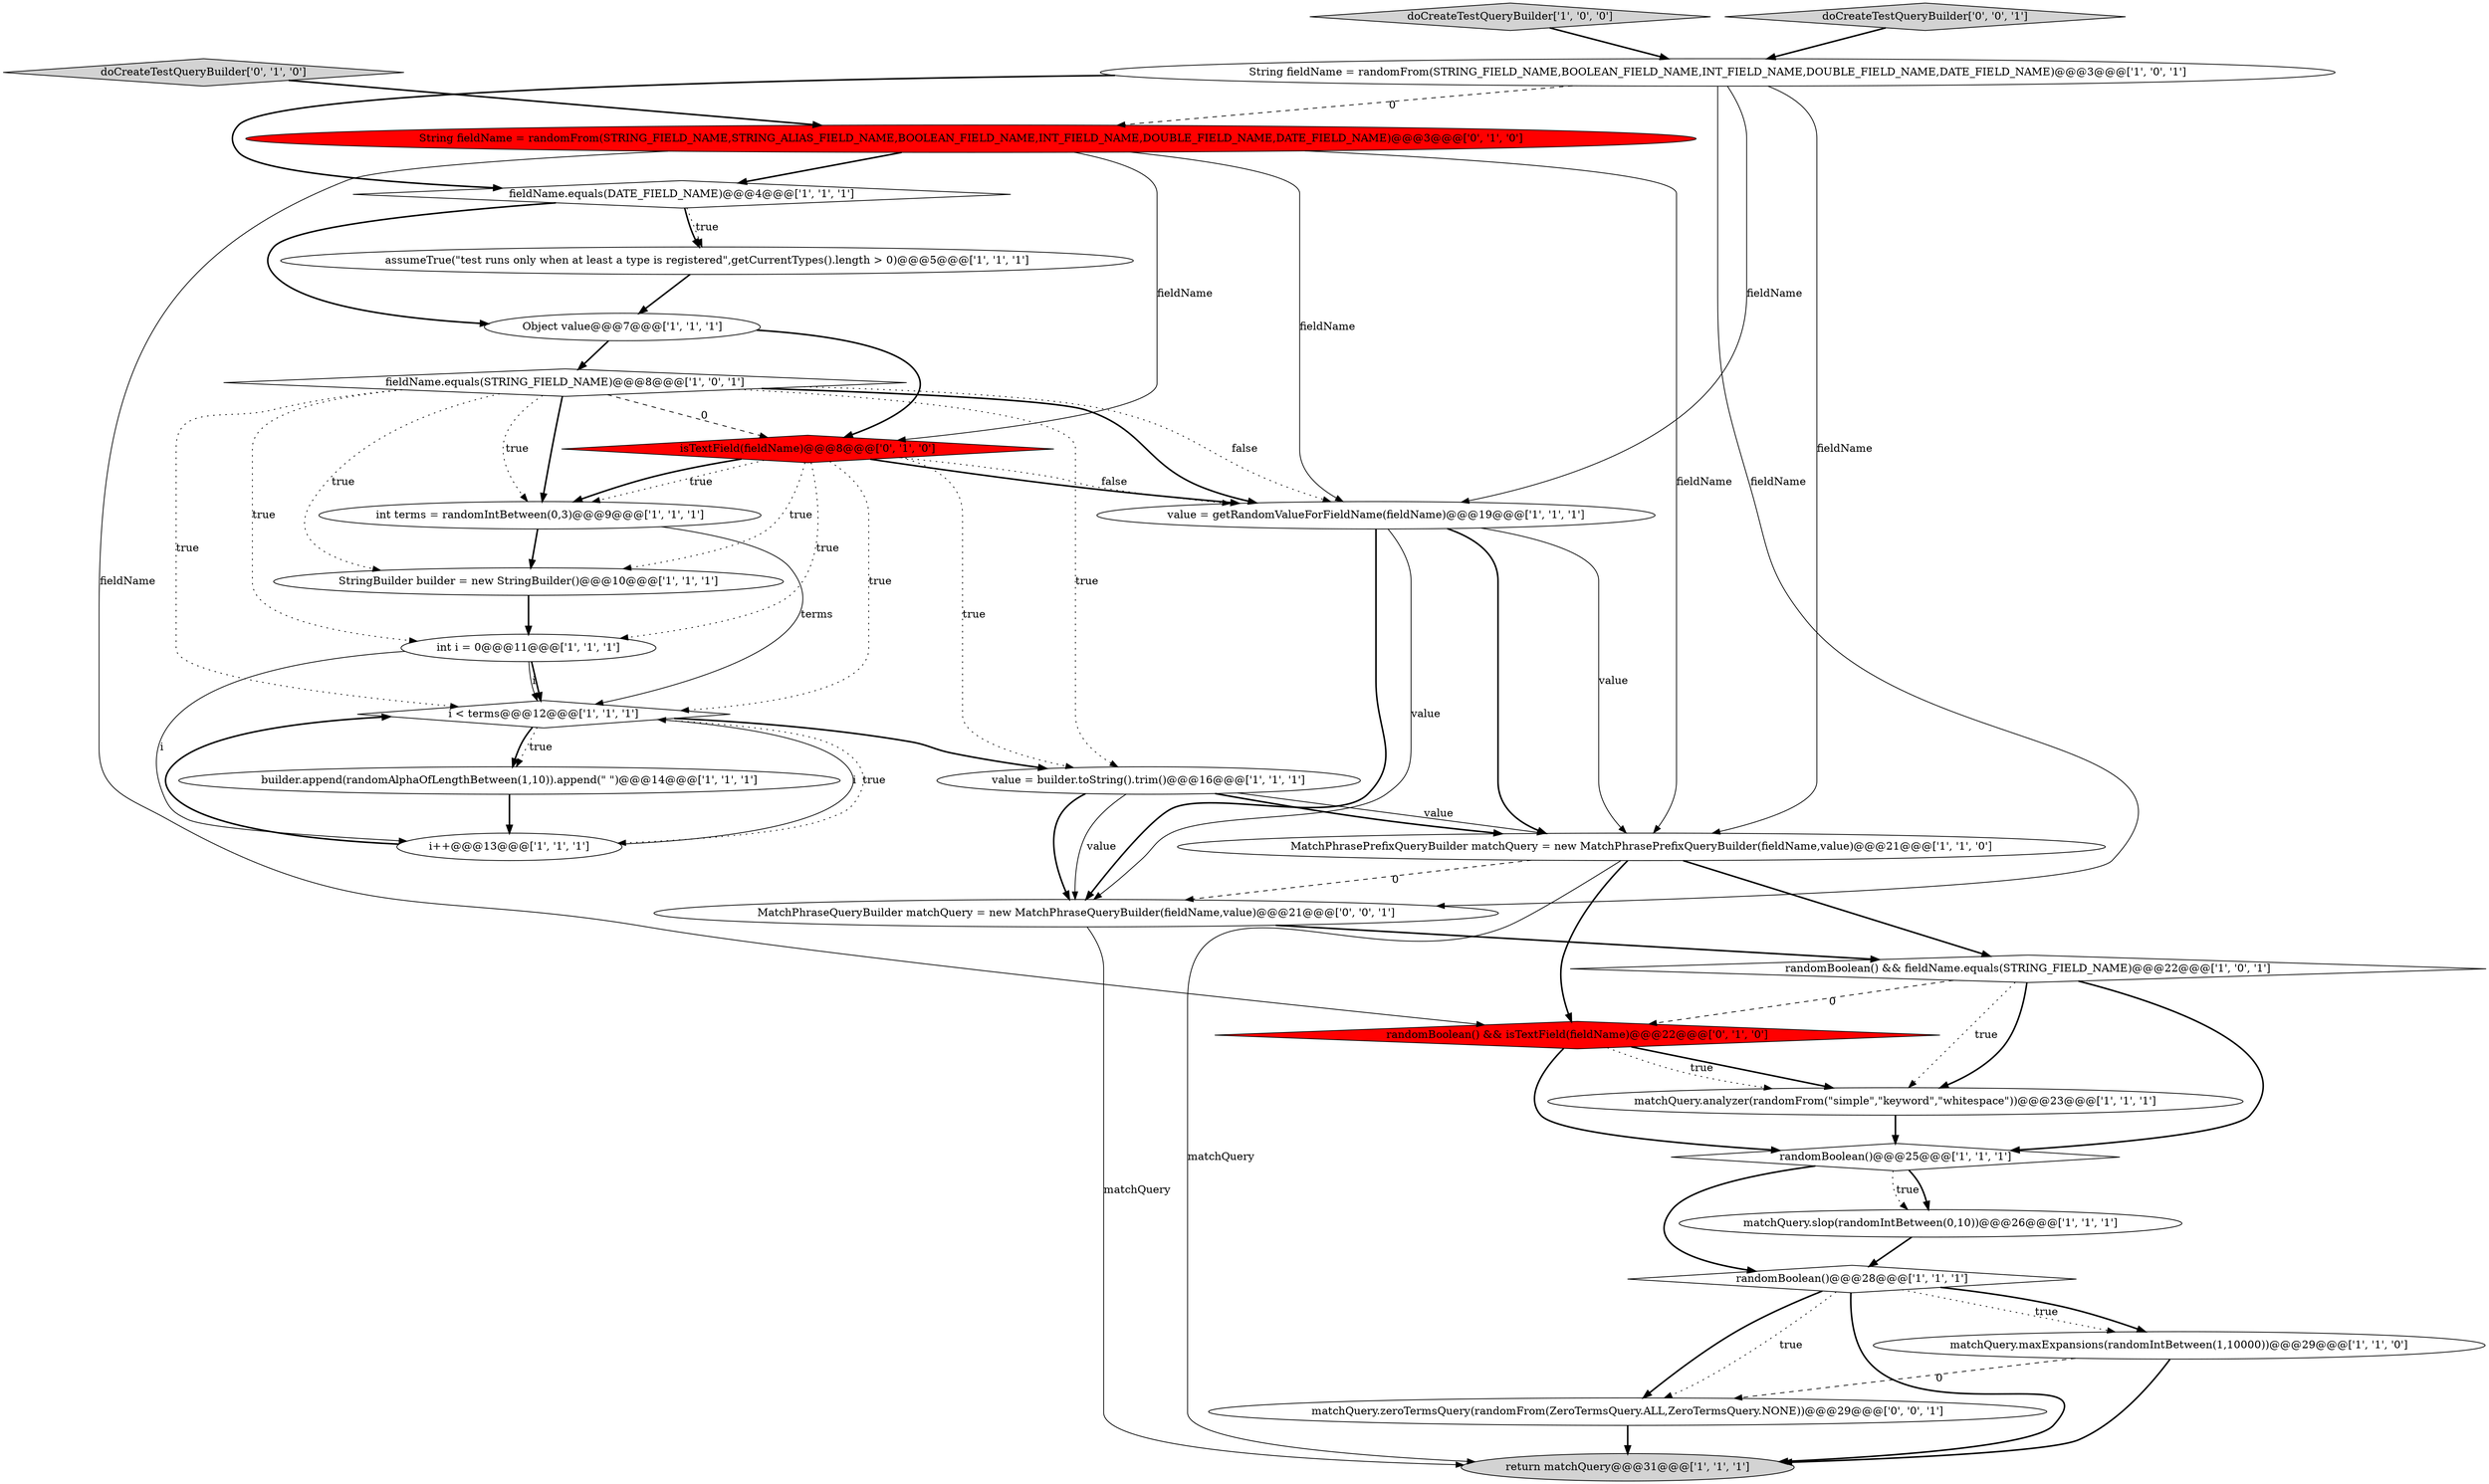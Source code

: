 digraph {
15 [style = filled, label = "int i = 0@@@11@@@['1', '1', '1']", fillcolor = white, shape = ellipse image = "AAA0AAABBB1BBB"];
16 [style = filled, label = "i < terms@@@12@@@['1', '1', '1']", fillcolor = white, shape = diamond image = "AAA0AAABBB1BBB"];
14 [style = filled, label = "randomBoolean()@@@25@@@['1', '1', '1']", fillcolor = white, shape = diamond image = "AAA0AAABBB1BBB"];
3 [style = filled, label = "value = builder.toString().trim()@@@16@@@['1', '1', '1']", fillcolor = white, shape = ellipse image = "AAA0AAABBB1BBB"];
12 [style = filled, label = "doCreateTestQueryBuilder['1', '0', '0']", fillcolor = lightgray, shape = diamond image = "AAA0AAABBB1BBB"];
26 [style = filled, label = "doCreateTestQueryBuilder['0', '0', '1']", fillcolor = lightgray, shape = diamond image = "AAA0AAABBB3BBB"];
21 [style = filled, label = "matchQuery.maxExpansions(randomIntBetween(1,10000))@@@29@@@['1', '1', '0']", fillcolor = white, shape = ellipse image = "AAA0AAABBB1BBB"];
25 [style = filled, label = "doCreateTestQueryBuilder['0', '1', '0']", fillcolor = lightgray, shape = diamond image = "AAA0AAABBB2BBB"];
6 [style = filled, label = "int terms = randomIntBetween(0,3)@@@9@@@['1', '1', '1']", fillcolor = white, shape = ellipse image = "AAA0AAABBB1BBB"];
11 [style = filled, label = "builder.append(randomAlphaOfLengthBetween(1,10)).append(\" \")@@@14@@@['1', '1', '1']", fillcolor = white, shape = ellipse image = "AAA0AAABBB1BBB"];
1 [style = filled, label = "return matchQuery@@@31@@@['1', '1', '1']", fillcolor = lightgray, shape = ellipse image = "AAA0AAABBB1BBB"];
0 [style = filled, label = "matchQuery.analyzer(randomFrom(\"simple\",\"keyword\",\"whitespace\"))@@@23@@@['1', '1', '1']", fillcolor = white, shape = ellipse image = "AAA0AAABBB1BBB"];
19 [style = filled, label = "StringBuilder builder = new StringBuilder()@@@10@@@['1', '1', '1']", fillcolor = white, shape = ellipse image = "AAA0AAABBB1BBB"];
17 [style = filled, label = "randomBoolean()@@@28@@@['1', '1', '1']", fillcolor = white, shape = diamond image = "AAA0AAABBB1BBB"];
24 [style = filled, label = "randomBoolean() && isTextField(fieldName)@@@22@@@['0', '1', '0']", fillcolor = red, shape = diamond image = "AAA1AAABBB2BBB"];
5 [style = filled, label = "i++@@@13@@@['1', '1', '1']", fillcolor = white, shape = ellipse image = "AAA0AAABBB1BBB"];
13 [style = filled, label = "randomBoolean() && fieldName.equals(STRING_FIELD_NAME)@@@22@@@['1', '0', '1']", fillcolor = white, shape = diamond image = "AAA0AAABBB1BBB"];
27 [style = filled, label = "matchQuery.zeroTermsQuery(randomFrom(ZeroTermsQuery.ALL,ZeroTermsQuery.NONE))@@@29@@@['0', '0', '1']", fillcolor = white, shape = ellipse image = "AAA0AAABBB3BBB"];
20 [style = filled, label = "value = getRandomValueForFieldName(fieldName)@@@19@@@['1', '1', '1']", fillcolor = white, shape = ellipse image = "AAA0AAABBB1BBB"];
4 [style = filled, label = "assumeTrue(\"test runs only when at least a type is registered\",getCurrentTypes().length > 0)@@@5@@@['1', '1', '1']", fillcolor = white, shape = ellipse image = "AAA0AAABBB1BBB"];
2 [style = filled, label = "Object value@@@7@@@['1', '1', '1']", fillcolor = white, shape = ellipse image = "AAA0AAABBB1BBB"];
8 [style = filled, label = "matchQuery.slop(randomIntBetween(0,10))@@@26@@@['1', '1', '1']", fillcolor = white, shape = ellipse image = "AAA0AAABBB1BBB"];
22 [style = filled, label = "isTextField(fieldName)@@@8@@@['0', '1', '0']", fillcolor = red, shape = diamond image = "AAA1AAABBB2BBB"];
7 [style = filled, label = "String fieldName = randomFrom(STRING_FIELD_NAME,BOOLEAN_FIELD_NAME,INT_FIELD_NAME,DOUBLE_FIELD_NAME,DATE_FIELD_NAME)@@@3@@@['1', '0', '1']", fillcolor = white, shape = ellipse image = "AAA0AAABBB1BBB"];
9 [style = filled, label = "MatchPhrasePrefixQueryBuilder matchQuery = new MatchPhrasePrefixQueryBuilder(fieldName,value)@@@21@@@['1', '1', '0']", fillcolor = white, shape = ellipse image = "AAA0AAABBB1BBB"];
23 [style = filled, label = "String fieldName = randomFrom(STRING_FIELD_NAME,STRING_ALIAS_FIELD_NAME,BOOLEAN_FIELD_NAME,INT_FIELD_NAME,DOUBLE_FIELD_NAME,DATE_FIELD_NAME)@@@3@@@['0', '1', '0']", fillcolor = red, shape = ellipse image = "AAA1AAABBB2BBB"];
28 [style = filled, label = "MatchPhraseQueryBuilder matchQuery = new MatchPhraseQueryBuilder(fieldName,value)@@@21@@@['0', '0', '1']", fillcolor = white, shape = ellipse image = "AAA0AAABBB3BBB"];
18 [style = filled, label = "fieldName.equals(DATE_FIELD_NAME)@@@4@@@['1', '1', '1']", fillcolor = white, shape = diamond image = "AAA0AAABBB1BBB"];
10 [style = filled, label = "fieldName.equals(STRING_FIELD_NAME)@@@8@@@['1', '0', '1']", fillcolor = white, shape = diamond image = "AAA0AAABBB1BBB"];
16->3 [style = bold, label=""];
10->6 [style = dotted, label="true"];
10->20 [style = bold, label=""];
27->1 [style = bold, label=""];
5->16 [style = solid, label="i"];
16->11 [style = bold, label=""];
6->16 [style = solid, label="terms"];
26->7 [style = bold, label=""];
17->1 [style = bold, label=""];
22->19 [style = dotted, label="true"];
7->23 [style = dashed, label="0"];
20->9 [style = solid, label="value"];
20->9 [style = bold, label=""];
21->27 [style = dashed, label="0"];
25->23 [style = bold, label=""];
24->0 [style = bold, label=""];
17->27 [style = dotted, label="true"];
9->28 [style = dashed, label="0"];
20->28 [style = bold, label=""];
10->20 [style = dotted, label="false"];
7->20 [style = solid, label="fieldName"];
10->3 [style = dotted, label="true"];
14->17 [style = bold, label=""];
28->13 [style = bold, label=""];
4->2 [style = bold, label=""];
6->19 [style = bold, label=""];
10->22 [style = dashed, label="0"];
18->2 [style = bold, label=""];
15->5 [style = solid, label="i"];
2->10 [style = bold, label=""];
15->16 [style = bold, label=""];
7->9 [style = solid, label="fieldName"];
9->1 [style = solid, label="matchQuery"];
10->6 [style = bold, label=""];
28->1 [style = solid, label="matchQuery"];
12->7 [style = bold, label=""];
22->6 [style = dotted, label="true"];
24->14 [style = bold, label=""];
23->9 [style = solid, label="fieldName"];
7->28 [style = solid, label="fieldName"];
5->16 [style = bold, label=""];
3->9 [style = bold, label=""];
8->17 [style = bold, label=""];
10->15 [style = dotted, label="true"];
11->5 [style = bold, label=""];
3->28 [style = bold, label=""];
0->14 [style = bold, label=""];
3->9 [style = solid, label="value"];
13->24 [style = dashed, label="0"];
18->4 [style = bold, label=""];
22->20 [style = bold, label=""];
13->0 [style = dotted, label="true"];
10->19 [style = dotted, label="true"];
15->16 [style = solid, label="i"];
3->28 [style = solid, label="value"];
22->16 [style = dotted, label="true"];
21->1 [style = bold, label=""];
24->0 [style = dotted, label="true"];
23->20 [style = solid, label="fieldName"];
23->24 [style = solid, label="fieldName"];
16->5 [style = dotted, label="true"];
14->8 [style = dotted, label="true"];
22->20 [style = dotted, label="false"];
7->18 [style = bold, label=""];
22->3 [style = dotted, label="true"];
22->6 [style = bold, label=""];
20->28 [style = solid, label="value"];
14->8 [style = bold, label=""];
18->4 [style = dotted, label="true"];
17->27 [style = bold, label=""];
19->15 [style = bold, label=""];
2->22 [style = bold, label=""];
23->22 [style = solid, label="fieldName"];
17->21 [style = dotted, label="true"];
16->11 [style = dotted, label="true"];
10->16 [style = dotted, label="true"];
22->15 [style = dotted, label="true"];
13->14 [style = bold, label=""];
17->21 [style = bold, label=""];
23->18 [style = bold, label=""];
9->24 [style = bold, label=""];
13->0 [style = bold, label=""];
9->13 [style = bold, label=""];
}
